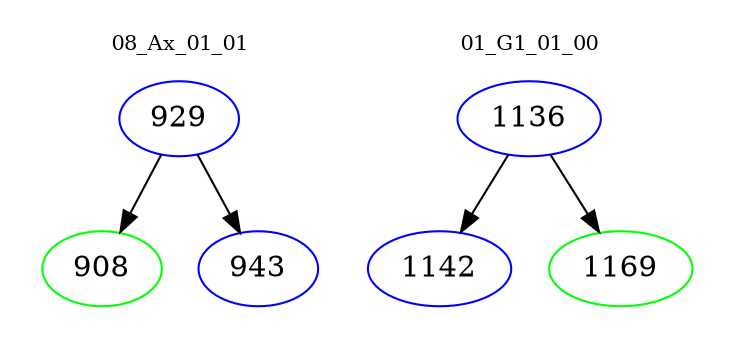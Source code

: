 digraph{
subgraph cluster_0 {
color = white
label = "08_Ax_01_01";
fontsize=10;
T0_929 [label="929", color="blue"]
T0_929 -> T0_908 [color="black"]
T0_908 [label="908", color="green"]
T0_929 -> T0_943 [color="black"]
T0_943 [label="943", color="blue"]
}
subgraph cluster_1 {
color = white
label = "01_G1_01_00";
fontsize=10;
T1_1136 [label="1136", color="blue"]
T1_1136 -> T1_1142 [color="black"]
T1_1142 [label="1142", color="blue"]
T1_1136 -> T1_1169 [color="black"]
T1_1169 [label="1169", color="green"]
}
}
